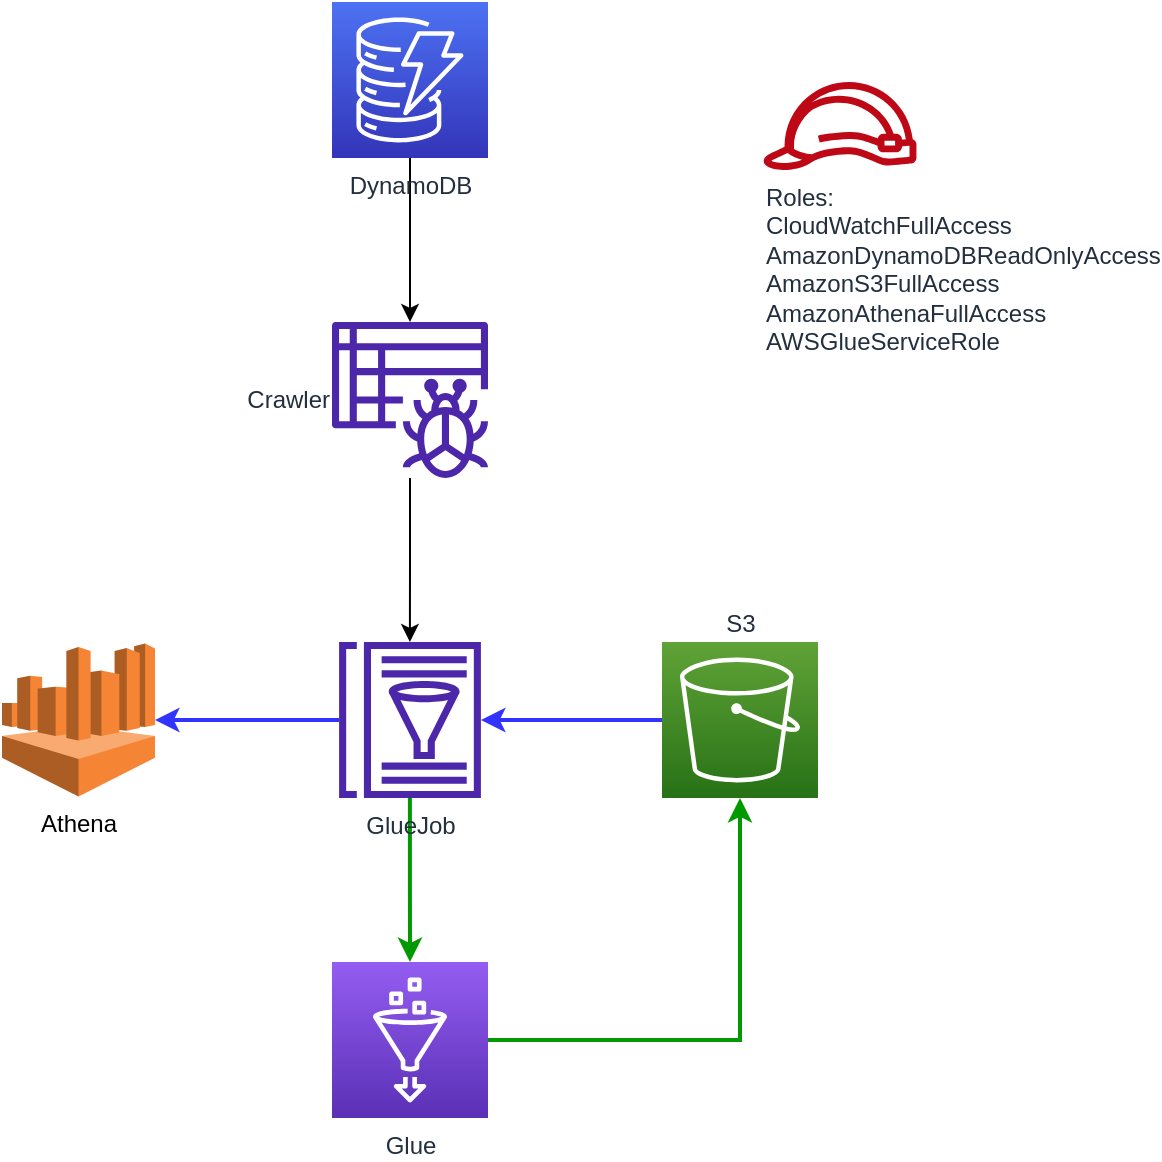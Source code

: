 <mxfile version="21.5.1" type="device">
  <diagram name="Page-1" id="GhK2phWZWjHkqJNcUqXH">
    <mxGraphModel dx="778" dy="824" grid="1" gridSize="10" guides="1" tooltips="1" connect="1" arrows="1" fold="1" page="1" pageScale="1" pageWidth="827" pageHeight="1169" math="0" shadow="0">
      <root>
        <mxCell id="0" />
        <mxCell id="1" parent="0" />
        <mxCell id="9wQU-y4vRuXAgTVy--Ub-6" style="edgeStyle=orthogonalEdgeStyle;rounded=0;orthogonalLoop=1;jettySize=auto;html=1;strokeColor=#009900;strokeWidth=2;" parent="1" source="9wQU-y4vRuXAgTVy--Ub-1" target="9wQU-y4vRuXAgTVy--Ub-3" edge="1">
          <mxGeometry relative="1" as="geometry" />
        </mxCell>
        <mxCell id="9wQU-y4vRuXAgTVy--Ub-1" value="Glue" style="sketch=0;points=[[0,0,0],[0.25,0,0],[0.5,0,0],[0.75,0,0],[1,0,0],[0,1,0],[0.25,1,0],[0.5,1,0],[0.75,1,0],[1,1,0],[0,0.25,0],[0,0.5,0],[0,0.75,0],[1,0.25,0],[1,0.5,0],[1,0.75,0]];outlineConnect=0;fontColor=#232F3E;gradientColor=#945DF2;gradientDirection=north;fillColor=#5A30B5;strokeColor=#ffffff;dashed=0;verticalLabelPosition=bottom;verticalAlign=top;align=center;html=1;fontSize=12;fontStyle=0;aspect=fixed;shape=mxgraph.aws4.resourceIcon;resIcon=mxgraph.aws4.glue;" parent="1" vertex="1">
          <mxGeometry x="375" y="530" width="78" height="78" as="geometry" />
        </mxCell>
        <mxCell id="9wQU-y4vRuXAgTVy--Ub-8" style="edgeStyle=orthogonalEdgeStyle;rounded=0;orthogonalLoop=1;jettySize=auto;html=1;" parent="1" source="9wQU-y4vRuXAgTVy--Ub-2" target="9wQU-y4vRuXAgTVy--Ub-7" edge="1">
          <mxGeometry relative="1" as="geometry" />
        </mxCell>
        <mxCell id="9wQU-y4vRuXAgTVy--Ub-2" value="Crawler" style="sketch=0;outlineConnect=0;fontColor=#232F3E;gradientColor=none;fillColor=#4D27AA;strokeColor=none;dashed=0;verticalLabelPosition=middle;verticalAlign=middle;align=right;html=1;fontSize=12;fontStyle=0;aspect=fixed;pointerEvents=1;shape=mxgraph.aws4.glue_crawlers;labelPosition=left;" parent="1" vertex="1">
          <mxGeometry x="375" y="210" width="78" height="78" as="geometry" />
        </mxCell>
        <mxCell id="9wQU-y4vRuXAgTVy--Ub-13" style="edgeStyle=orthogonalEdgeStyle;rounded=0;orthogonalLoop=1;jettySize=auto;html=1;strokeColor=#3333FF;strokeWidth=2;" parent="1" source="9wQU-y4vRuXAgTVy--Ub-3" target="9wQU-y4vRuXAgTVy--Ub-7" edge="1">
          <mxGeometry relative="1" as="geometry" />
        </mxCell>
        <mxCell id="9wQU-y4vRuXAgTVy--Ub-3" value="S3" style="sketch=0;points=[[0,0,0],[0.25,0,0],[0.5,0,0],[0.75,0,0],[1,0,0],[0,1,0],[0.25,1,0],[0.5,1,0],[0.75,1,0],[1,1,0],[0,0.25,0],[0,0.5,0],[0,0.75,0],[1,0.25,0],[1,0.5,0],[1,0.75,0]];outlineConnect=0;fontColor=#232F3E;gradientColor=#60A337;gradientDirection=north;fillColor=#277116;strokeColor=#ffffff;dashed=0;verticalLabelPosition=top;verticalAlign=bottom;align=center;html=1;fontSize=12;fontStyle=0;aspect=fixed;shape=mxgraph.aws4.resourceIcon;resIcon=mxgraph.aws4.s3;labelPosition=center;" parent="1" vertex="1">
          <mxGeometry x="540" y="370" width="78" height="78" as="geometry" />
        </mxCell>
        <mxCell id="9wQU-y4vRuXAgTVy--Ub-5" style="edgeStyle=orthogonalEdgeStyle;rounded=0;orthogonalLoop=1;jettySize=auto;html=1;" parent="1" source="9wQU-y4vRuXAgTVy--Ub-4" target="9wQU-y4vRuXAgTVy--Ub-2" edge="1">
          <mxGeometry relative="1" as="geometry" />
        </mxCell>
        <mxCell id="9wQU-y4vRuXAgTVy--Ub-4" value="DynamoDB" style="sketch=0;points=[[0,0,0],[0.25,0,0],[0.5,0,0],[0.75,0,0],[1,0,0],[0,1,0],[0.25,1,0],[0.5,1,0],[0.75,1,0],[1,1,0],[0,0.25,0],[0,0.5,0],[0,0.75,0],[1,0.25,0],[1,0.5,0],[1,0.75,0]];outlineConnect=0;fontColor=#232F3E;gradientColor=#4D72F3;gradientDirection=north;fillColor=#3334B9;strokeColor=#ffffff;dashed=0;verticalLabelPosition=bottom;verticalAlign=top;align=center;html=1;fontSize=12;fontStyle=0;aspect=fixed;shape=mxgraph.aws4.resourceIcon;resIcon=mxgraph.aws4.dynamodb;" parent="1" vertex="1">
          <mxGeometry x="375" y="50" width="78" height="78" as="geometry" />
        </mxCell>
        <mxCell id="9wQU-y4vRuXAgTVy--Ub-9" style="edgeStyle=orthogonalEdgeStyle;rounded=0;orthogonalLoop=1;jettySize=auto;html=1;fontColor=#000000;strokeWidth=2;strokeColor=#009900;" parent="1" source="9wQU-y4vRuXAgTVy--Ub-7" target="9wQU-y4vRuXAgTVy--Ub-1" edge="1">
          <mxGeometry relative="1" as="geometry" />
        </mxCell>
        <mxCell id="9wQU-y4vRuXAgTVy--Ub-14" style="edgeStyle=orthogonalEdgeStyle;rounded=0;orthogonalLoop=1;jettySize=auto;html=1;strokeColor=#3333FF;strokeWidth=2;" parent="1" source="9wQU-y4vRuXAgTVy--Ub-7" target="9wQU-y4vRuXAgTVy--Ub-10" edge="1">
          <mxGeometry relative="1" as="geometry" />
        </mxCell>
        <mxCell id="9wQU-y4vRuXAgTVy--Ub-7" value="GlueJob" style="sketch=0;outlineConnect=0;fontColor=#232F3E;gradientColor=none;fillColor=#4D27AA;strokeColor=none;dashed=0;verticalLabelPosition=bottom;verticalAlign=top;align=center;html=1;fontSize=12;fontStyle=0;aspect=fixed;pointerEvents=1;shape=mxgraph.aws4.glue_data_catalog;" parent="1" vertex="1">
          <mxGeometry x="378" y="370" width="72" height="78" as="geometry" />
        </mxCell>
        <mxCell id="9wQU-y4vRuXAgTVy--Ub-10" value="Athena" style="outlineConnect=0;dashed=0;verticalLabelPosition=bottom;verticalAlign=top;align=center;html=1;shape=mxgraph.aws3.athena;fillColor=#F58534;gradientColor=none;" parent="1" vertex="1">
          <mxGeometry x="210" y="370.75" width="76.5" height="76.5" as="geometry" />
        </mxCell>
        <mxCell id="9wQU-y4vRuXAgTVy--Ub-11" value="&lt;div&gt;Roles:&lt;/div&gt;&lt;div&gt;CloudWatchFullAccess&lt;/div&gt;&lt;div&gt;AmazonDynamoDBReadOnlyAccess&lt;/div&gt;&lt;div&gt;AmazonS3FullAccess&lt;/div&gt;&lt;div&gt;AmazonAthenaFullAccess&lt;/div&gt;&lt;div&gt;AWSGlueServiceRole&lt;/div&gt;" style="sketch=0;outlineConnect=0;fontColor=#232F3E;gradientColor=none;fillColor=#BF0816;strokeColor=none;dashed=0;verticalLabelPosition=bottom;verticalAlign=top;align=left;html=1;fontSize=12;fontStyle=0;aspect=fixed;pointerEvents=1;shape=mxgraph.aws4.role;" parent="1" vertex="1">
          <mxGeometry x="590" y="90" width="78" height="44" as="geometry" />
        </mxCell>
      </root>
    </mxGraphModel>
  </diagram>
</mxfile>
